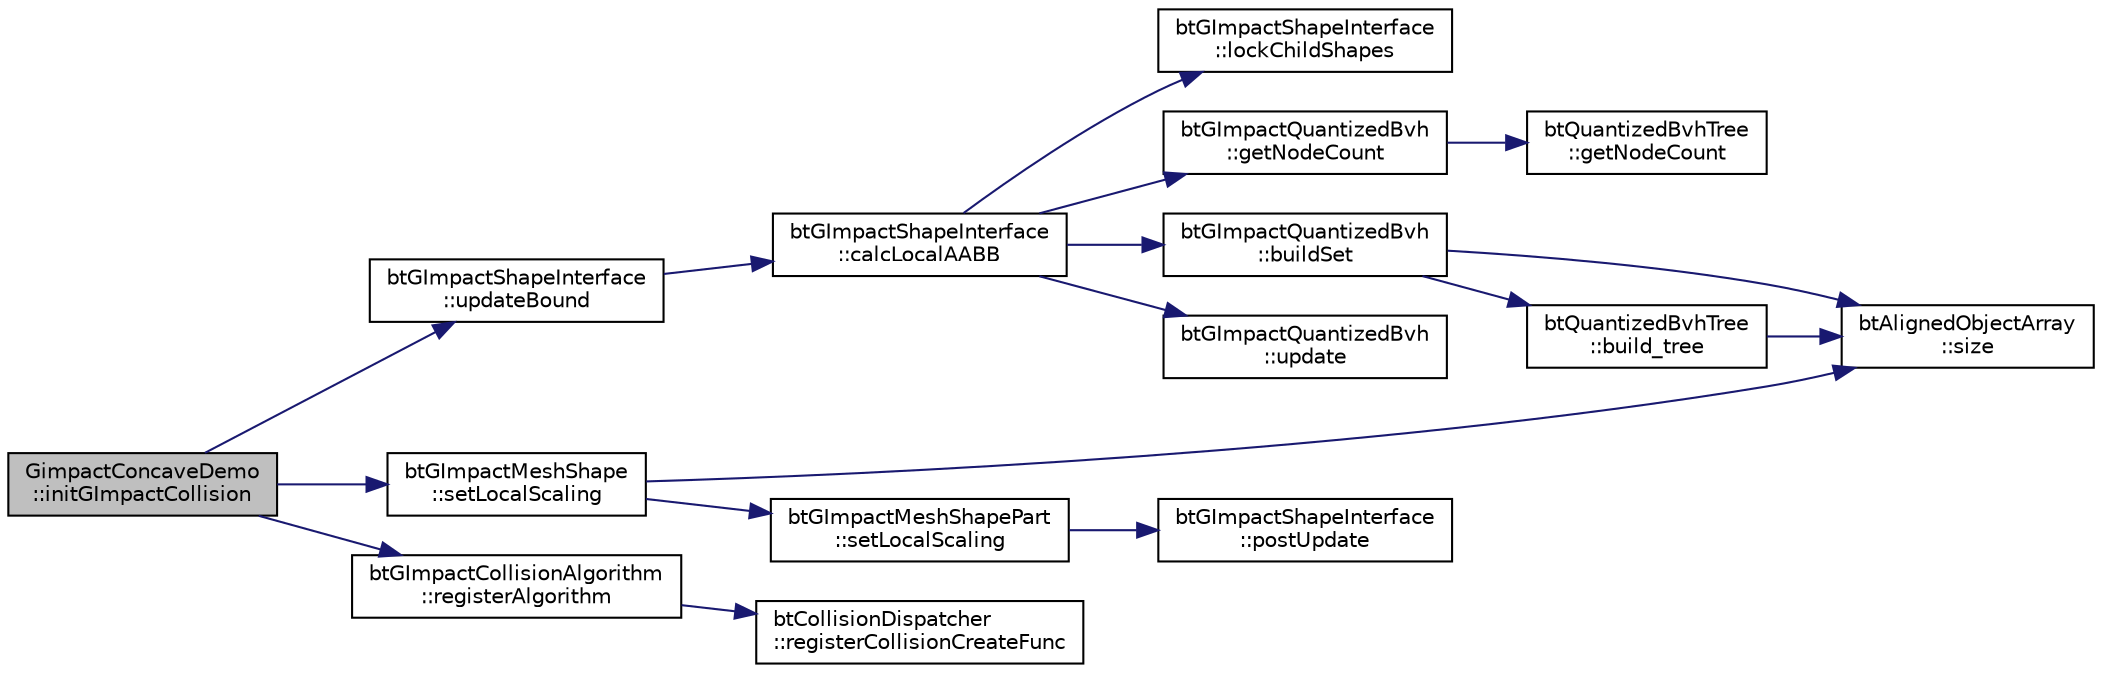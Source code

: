 digraph "GimpactConcaveDemo::initGImpactCollision"
{
  edge [fontname="Helvetica",fontsize="10",labelfontname="Helvetica",labelfontsize="10"];
  node [fontname="Helvetica",fontsize="10",shape=record];
  rankdir="LR";
  Node1 [label="GimpactConcaveDemo\l::initGImpactCollision",height=0.2,width=0.4,color="black", fillcolor="grey75", style="filled", fontcolor="black"];
  Node1 -> Node2 [color="midnightblue",fontsize="10",style="solid",fontname="Helvetica"];
  Node2 [label="btGImpactShapeInterface\l::updateBound",height=0.2,width=0.4,color="black", fillcolor="white", style="filled",URL="$classbt_g_impact_shape_interface.html#acb26c2d7a2aecabd06b996b72b848492",tooltip="performs refit operation "];
  Node2 -> Node3 [color="midnightblue",fontsize="10",style="solid",fontname="Helvetica"];
  Node3 [label="btGImpactShapeInterface\l::calcLocalAABB",height=0.2,width=0.4,color="black", fillcolor="white", style="filled",URL="$classbt_g_impact_shape_interface.html#a1712a4613e20aa9249514dcd97f0a086"];
  Node3 -> Node4 [color="midnightblue",fontsize="10",style="solid",fontname="Helvetica"];
  Node4 [label="btGImpactShapeInterface\l::lockChildShapes",height=0.2,width=0.4,color="black", fillcolor="white", style="filled",URL="$classbt_g_impact_shape_interface.html#ae5de49e788c97a954ab9f2bde16adf60",tooltip="call when reading child shapes "];
  Node3 -> Node5 [color="midnightblue",fontsize="10",style="solid",fontname="Helvetica"];
  Node5 [label="btGImpactQuantizedBvh\l::getNodeCount",height=0.2,width=0.4,color="black", fillcolor="white", style="filled",URL="$classbt_g_impact_quantized_bvh.html#a5ffe3a11330ab3bce0d6eaffb9b3f689",tooltip="node count "];
  Node5 -> Node6 [color="midnightblue",fontsize="10",style="solid",fontname="Helvetica"];
  Node6 [label="btQuantizedBvhTree\l::getNodeCount",height=0.2,width=0.4,color="black", fillcolor="white", style="filled",URL="$classbt_quantized_bvh_tree.html#a8f8b4acde8a974cb57d9d19b37009100",tooltip="node count "];
  Node3 -> Node7 [color="midnightblue",fontsize="10",style="solid",fontname="Helvetica"];
  Node7 [label="btGImpactQuantizedBvh\l::buildSet",height=0.2,width=0.4,color="black", fillcolor="white", style="filled",URL="$classbt_g_impact_quantized_bvh.html#a2f061fbf0c6d8a81438861be4add7968",tooltip="this rebuild the entire set "];
  Node7 -> Node8 [color="midnightblue",fontsize="10",style="solid",fontname="Helvetica"];
  Node8 [label="btAlignedObjectArray\l::size",height=0.2,width=0.4,color="black", fillcolor="white", style="filled",URL="$classbt_aligned_object_array.html#a6bdd14c7599ecb95e8d83dd5a715f9b7",tooltip="return the number of elements in the array "];
  Node7 -> Node9 [color="midnightblue",fontsize="10",style="solid",fontname="Helvetica"];
  Node9 [label="btQuantizedBvhTree\l::build_tree",height=0.2,width=0.4,color="black", fillcolor="white", style="filled",URL="$classbt_quantized_bvh_tree.html#aa2229fd3e3e2004cdf8151437535e936",tooltip="stackless build tree "];
  Node9 -> Node8 [color="midnightblue",fontsize="10",style="solid",fontname="Helvetica"];
  Node3 -> Node10 [color="midnightblue",fontsize="10",style="solid",fontname="Helvetica"];
  Node10 [label="btGImpactQuantizedBvh\l::update",height=0.2,width=0.4,color="black", fillcolor="white", style="filled",URL="$classbt_g_impact_quantized_bvh.html#a71665f5245b8f7de1c54f107ef262cd0",tooltip="this attemps to refit the box set. "];
  Node1 -> Node11 [color="midnightblue",fontsize="10",style="solid",fontname="Helvetica"];
  Node11 [label="btGImpactMeshShape\l::setLocalScaling",height=0.2,width=0.4,color="black", fillcolor="white", style="filled",URL="$classbt_g_impact_mesh_shape.html#aed8d5e4b2e75538109909d44b244bc35"];
  Node11 -> Node8 [color="midnightblue",fontsize="10",style="solid",fontname="Helvetica"];
  Node11 -> Node12 [color="midnightblue",fontsize="10",style="solid",fontname="Helvetica"];
  Node12 [label="btGImpactMeshShapePart\l::setLocalScaling",height=0.2,width=0.4,color="black", fillcolor="white", style="filled",URL="$classbt_g_impact_mesh_shape_part.html#a2c1de297d020a75e1ab0f10f7c71478f"];
  Node12 -> Node13 [color="midnightblue",fontsize="10",style="solid",fontname="Helvetica"];
  Node13 [label="btGImpactShapeInterface\l::postUpdate",height=0.2,width=0.4,color="black", fillcolor="white", style="filled",URL="$classbt_g_impact_shape_interface.html#ac430754948ac92d6f70b81e88416c96a",tooltip="Tells to this object that is needed to refit the box set. "];
  Node1 -> Node14 [color="midnightblue",fontsize="10",style="solid",fontname="Helvetica"];
  Node14 [label="btGImpactCollisionAlgorithm\l::registerAlgorithm",height=0.2,width=0.4,color="black", fillcolor="white", style="filled",URL="$classbt_g_impact_collision_algorithm.html#a8ddef653ddc1afa7c976abb1ecaf0b98",tooltip="Use this function for register the algorithm externally. "];
  Node14 -> Node15 [color="midnightblue",fontsize="10",style="solid",fontname="Helvetica"];
  Node15 [label="btCollisionDispatcher\l::registerCollisionCreateFunc",height=0.2,width=0.4,color="black", fillcolor="white", style="filled",URL="$classbt_collision_dispatcher.html#ac754ecadc2116cdf75d63c207937aeac",tooltip="registerCollisionCreateFunc allows registration of custom/alternative collision create functions ..."];
}
